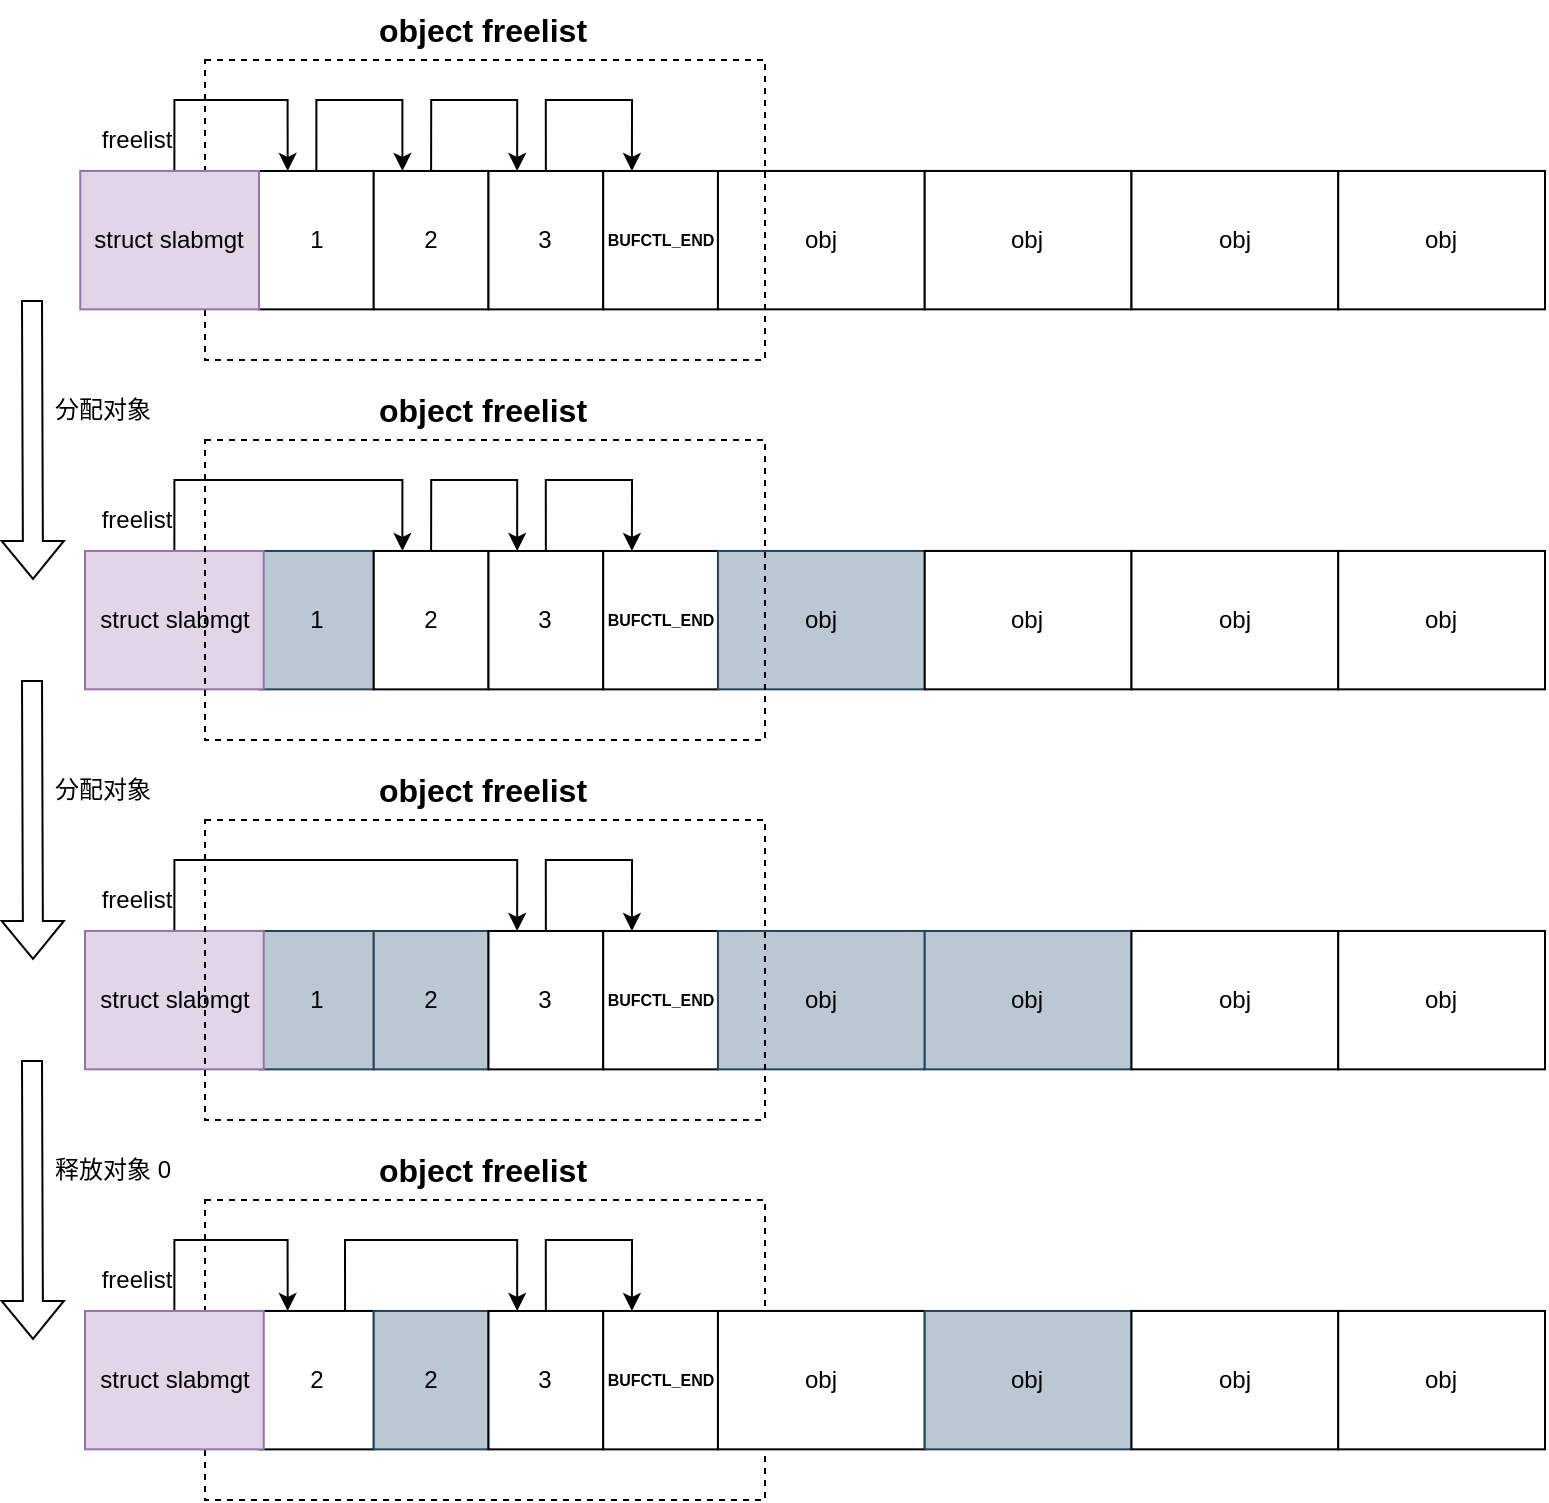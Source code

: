 <mxfile version="21.2.8" type="device">
  <diagram name="第 1 页" id="Hbno2fDkqKCS5P1C41o5">
    <mxGraphModel dx="1120" dy="753" grid="1" gridSize="10" guides="1" tooltips="1" connect="1" arrows="1" fold="1" page="1" pageScale="1" pageWidth="827" pageHeight="1169" math="0" shadow="0">
      <root>
        <mxCell id="0" />
        <mxCell id="1" parent="0" />
        <mxCell id="fjvxwCez0zUWq7b_aYz9-109" value="" style="rounded=0;labelBackgroundColor=none;fontFamily=宋体;fillColor=none;dashed=1;movable=1;resizable=1;rotatable=1;deletable=1;editable=1;locked=0;connectable=1;" parent="1" vertex="1">
          <mxGeometry x="106.5" y="670" width="280" height="150" as="geometry" />
        </mxCell>
        <mxCell id="fjvxwCez0zUWq7b_aYz9-2" value="1" style="rounded=0;whiteSpace=wrap;html=1;shadow=0;container=0;" parent="1" vertex="1">
          <mxGeometry x="133.5" y="155.484" width="57.371" height="69.194" as="geometry" />
        </mxCell>
        <mxCell id="fjvxwCez0zUWq7b_aYz9-3" value="2" style="rounded=0;whiteSpace=wrap;html=1;shadow=0;container=0;" parent="1" vertex="1">
          <mxGeometry x="190.871" y="155.484" width="57.371" height="69.194" as="geometry" />
        </mxCell>
        <mxCell id="fjvxwCez0zUWq7b_aYz9-5" style="edgeStyle=orthogonalEdgeStyle;rounded=0;orthogonalLoop=1;jettySize=auto;html=1;exitX=0.5;exitY=0;exitDx=0;exitDy=0;entryX=0.25;entryY=0;entryDx=0;entryDy=0;" parent="1" source="fjvxwCez0zUWq7b_aYz9-2" target="fjvxwCez0zUWq7b_aYz9-3" edge="1">
          <mxGeometry relative="1" as="geometry">
            <Array as="points">
              <mxPoint x="162.185" y="120" />
              <mxPoint x="205.213" y="120" />
            </Array>
          </mxGeometry>
        </mxCell>
        <mxCell id="fjvxwCez0zUWq7b_aYz9-6" value="3" style="rounded=0;whiteSpace=wrap;html=1;shadow=0;container=0;" parent="1" vertex="1">
          <mxGeometry x="248.242" y="155.484" width="57.371" height="69.194" as="geometry" />
        </mxCell>
        <mxCell id="fjvxwCez0zUWq7b_aYz9-8" style="edgeStyle=orthogonalEdgeStyle;rounded=0;orthogonalLoop=1;jettySize=auto;html=1;exitX=0.5;exitY=0;exitDx=0;exitDy=0;entryX=0.25;entryY=0;entryDx=0;entryDy=0;" parent="1" source="fjvxwCez0zUWq7b_aYz9-3" target="fjvxwCez0zUWq7b_aYz9-6" edge="1">
          <mxGeometry relative="1" as="geometry">
            <Array as="points">
              <mxPoint x="219.556" y="120" />
              <mxPoint x="262.584" y="120" />
            </Array>
          </mxGeometry>
        </mxCell>
        <mxCell id="fjvxwCez0zUWq7b_aYz9-9" value="&lt;p style=&quot;line-height: 120%;&quot;&gt;&lt;font style=&quot;font-size: 8px;&quot;&gt;&lt;b&gt;BUFCTL_END&lt;/b&gt;&lt;/font&gt;&lt;/p&gt;" style="rounded=0;whiteSpace=wrap;html=1;shadow=0;container=0;" parent="1" vertex="1">
          <mxGeometry x="305.612" y="155.484" width="57.371" height="69.194" as="geometry" />
        </mxCell>
        <mxCell id="fjvxwCez0zUWq7b_aYz9-10" style="edgeStyle=orthogonalEdgeStyle;rounded=0;orthogonalLoop=1;jettySize=auto;html=1;exitX=0.5;exitY=0;exitDx=0;exitDy=0;entryX=0.25;entryY=0;entryDx=0;entryDy=0;" parent="1" source="fjvxwCez0zUWq7b_aYz9-6" target="fjvxwCez0zUWq7b_aYz9-9" edge="1">
          <mxGeometry relative="1" as="geometry">
            <Array as="points">
              <mxPoint x="276.927" y="120" />
              <mxPoint x="319.955" y="120" />
            </Array>
          </mxGeometry>
        </mxCell>
        <mxCell id="fjvxwCez0zUWq7b_aYz9-12" value="obj" style="rounded=0;whiteSpace=wrap;html=1;shadow=0;movable=1;resizable=1;rotatable=1;deletable=1;editable=1;locked=0;connectable=1;container=0;" parent="1" vertex="1">
          <mxGeometry x="362.98" y="155.48" width="103.38" height="69.19" as="geometry" />
        </mxCell>
        <mxCell id="fjvxwCez0zUWq7b_aYz9-13" value="obj" style="rounded=0;whiteSpace=wrap;html=1;shadow=0;movable=1;resizable=1;rotatable=1;deletable=1;editable=1;locked=0;connectable=1;container=0;" parent="1" vertex="1">
          <mxGeometry x="466.36" y="155.48" width="103.38" height="69.19" as="geometry" />
        </mxCell>
        <mxCell id="fjvxwCez0zUWq7b_aYz9-14" value="obj" style="rounded=0;whiteSpace=wrap;html=1;shadow=0;movable=1;resizable=1;rotatable=1;deletable=1;editable=1;locked=0;connectable=1;container=0;" parent="1" vertex="1">
          <mxGeometry x="569.74" y="155.48" width="103.38" height="69.19" as="geometry" />
        </mxCell>
        <mxCell id="fjvxwCez0zUWq7b_aYz9-15" value="obj" style="rounded=0;whiteSpace=wrap;html=1;shadow=0;movable=1;resizable=1;rotatable=1;deletable=1;editable=1;locked=0;connectable=1;container=0;" parent="1" vertex="1">
          <mxGeometry x="673.12" y="155.48" width="103.38" height="69.19" as="geometry" />
        </mxCell>
        <mxCell id="fjvxwCez0zUWq7b_aYz9-16" style="edgeStyle=orthogonalEdgeStyle;rounded=0;orthogonalLoop=1;jettySize=auto;html=1;exitX=0.5;exitY=0;exitDx=0;exitDy=0;entryX=0.25;entryY=0;entryDx=0;entryDy=0;" parent="1" target="fjvxwCez0zUWq7b_aYz9-2" edge="1">
          <mxGeometry relative="1" as="geometry">
            <Array as="points">
              <mxPoint x="91.5" y="120" />
              <mxPoint x="147.5" y="120" />
            </Array>
            <mxPoint x="91.185" y="155.48" as="sourcePoint" />
          </mxGeometry>
        </mxCell>
        <mxCell id="fjvxwCez0zUWq7b_aYz9-18" value="freelist" style="text;html=1;align=center;verticalAlign=middle;resizable=0;points=[];autosize=1;strokeColor=none;fillColor=none;" parent="1" vertex="1">
          <mxGeometry x="42" y="125.48" width="60" height="30" as="geometry" />
        </mxCell>
        <mxCell id="fjvxwCez0zUWq7b_aYz9-19" value="&lt;b&gt;&lt;font style=&quot;font-size: 16px;&quot;&gt;object freelist&lt;/font&gt;&lt;/b&gt;" style="text;html=1;align=center;verticalAlign=middle;resizable=0;points=[];autosize=1;strokeColor=none;fillColor=none;" parent="1" vertex="1">
          <mxGeometry x="179.5" y="70" width="130" height="30" as="geometry" />
        </mxCell>
        <mxCell id="fjvxwCez0zUWq7b_aYz9-21" value="1" style="rounded=0;whiteSpace=wrap;html=1;shadow=0;container=0;fillColor=#bac8d3;strokeColor=#23445d;" parent="1" vertex="1">
          <mxGeometry x="133.5" y="345.484" width="57.371" height="69.194" as="geometry" />
        </mxCell>
        <mxCell id="fjvxwCez0zUWq7b_aYz9-22" value="2" style="rounded=0;whiteSpace=wrap;html=1;shadow=0;container=0;" parent="1" vertex="1">
          <mxGeometry x="190.871" y="345.484" width="57.371" height="69.194" as="geometry" />
        </mxCell>
        <mxCell id="fjvxwCez0zUWq7b_aYz9-24" value="3" style="rounded=0;whiteSpace=wrap;html=1;shadow=0;container=0;" parent="1" vertex="1">
          <mxGeometry x="248.242" y="345.484" width="57.371" height="69.194" as="geometry" />
        </mxCell>
        <mxCell id="fjvxwCez0zUWq7b_aYz9-26" style="edgeStyle=orthogonalEdgeStyle;rounded=0;orthogonalLoop=1;jettySize=auto;html=1;exitX=0.5;exitY=0;exitDx=0;exitDy=0;entryX=0.25;entryY=0;entryDx=0;entryDy=0;" parent="1" source="fjvxwCez0zUWq7b_aYz9-22" target="fjvxwCez0zUWq7b_aYz9-24" edge="1">
          <mxGeometry relative="1" as="geometry">
            <Array as="points">
              <mxPoint x="219.556" y="310" />
              <mxPoint x="262.584" y="310" />
            </Array>
          </mxGeometry>
        </mxCell>
        <mxCell id="fjvxwCez0zUWq7b_aYz9-27" value="&lt;p style=&quot;line-height: 120%;&quot;&gt;&lt;font style=&quot;font-size: 8px;&quot;&gt;&lt;b&gt;BUFCTL_END&lt;/b&gt;&lt;/font&gt;&lt;/p&gt;" style="rounded=0;whiteSpace=wrap;html=1;shadow=0;container=0;" parent="1" vertex="1">
          <mxGeometry x="305.612" y="345.484" width="57.371" height="69.194" as="geometry" />
        </mxCell>
        <mxCell id="fjvxwCez0zUWq7b_aYz9-28" style="edgeStyle=orthogonalEdgeStyle;rounded=0;orthogonalLoop=1;jettySize=auto;html=1;exitX=0.5;exitY=0;exitDx=0;exitDy=0;entryX=0.25;entryY=0;entryDx=0;entryDy=0;" parent="1" source="fjvxwCez0zUWq7b_aYz9-24" target="fjvxwCez0zUWq7b_aYz9-27" edge="1">
          <mxGeometry relative="1" as="geometry">
            <Array as="points">
              <mxPoint x="276.927" y="310" />
              <mxPoint x="319.955" y="310" />
            </Array>
          </mxGeometry>
        </mxCell>
        <mxCell id="fjvxwCez0zUWq7b_aYz9-30" value="obj" style="rounded=0;whiteSpace=wrap;html=1;shadow=0;movable=1;resizable=1;rotatable=1;deletable=1;editable=1;locked=0;connectable=1;container=0;fillColor=#bac8d3;strokeColor=#23445d;" parent="1" vertex="1">
          <mxGeometry x="362.98" y="345.48" width="103.38" height="69.19" as="geometry" />
        </mxCell>
        <mxCell id="fjvxwCez0zUWq7b_aYz9-31" value="obj" style="rounded=0;whiteSpace=wrap;html=1;shadow=0;movable=1;resizable=1;rotatable=1;deletable=1;editable=1;locked=0;connectable=1;container=0;" parent="1" vertex="1">
          <mxGeometry x="466.36" y="345.48" width="103.38" height="69.19" as="geometry" />
        </mxCell>
        <mxCell id="fjvxwCez0zUWq7b_aYz9-32" value="obj" style="rounded=0;whiteSpace=wrap;html=1;shadow=0;movable=1;resizable=1;rotatable=1;deletable=1;editable=1;locked=0;connectable=1;container=0;" parent="1" vertex="1">
          <mxGeometry x="569.74" y="345.48" width="103.38" height="69.19" as="geometry" />
        </mxCell>
        <mxCell id="fjvxwCez0zUWq7b_aYz9-33" value="obj" style="rounded=0;whiteSpace=wrap;html=1;shadow=0;movable=1;resizable=1;rotatable=1;deletable=1;editable=1;locked=0;connectable=1;container=0;" parent="1" vertex="1">
          <mxGeometry x="673.12" y="345.48" width="103.38" height="69.19" as="geometry" />
        </mxCell>
        <mxCell id="fjvxwCez0zUWq7b_aYz9-34" style="edgeStyle=orthogonalEdgeStyle;rounded=0;orthogonalLoop=1;jettySize=auto;html=1;exitX=0.5;exitY=0;exitDx=0;exitDy=0;entryX=0.25;entryY=0;entryDx=0;entryDy=0;" parent="1" source="fjvxwCez0zUWq7b_aYz9-35" target="fjvxwCez0zUWq7b_aYz9-22" edge="1">
          <mxGeometry relative="1" as="geometry">
            <Array as="points">
              <mxPoint x="91.25" y="310" />
              <mxPoint x="204.25" y="310" />
            </Array>
          </mxGeometry>
        </mxCell>
        <mxCell id="fjvxwCez0zUWq7b_aYz9-35" value="struct slabmgt" style="rounded=0;whiteSpace=wrap;html=1;shadow=0;container=0;fillColor=#e1d5e7;strokeColor=#9673a6;" parent="1" vertex="1">
          <mxGeometry x="46.5" y="345.48" width="89.37" height="69.19" as="geometry" />
        </mxCell>
        <mxCell id="fjvxwCez0zUWq7b_aYz9-36" value="freelist" style="text;html=1;align=center;verticalAlign=middle;resizable=0;points=[];autosize=1;strokeColor=none;fillColor=none;" parent="1" vertex="1">
          <mxGeometry x="42" y="315.48" width="60" height="30" as="geometry" />
        </mxCell>
        <mxCell id="fjvxwCez0zUWq7b_aYz9-37" value="&lt;b&gt;&lt;font style=&quot;font-size: 16px;&quot;&gt;object freelist&lt;/font&gt;&lt;/b&gt;" style="text;html=1;align=center;verticalAlign=middle;resizable=0;points=[];autosize=1;strokeColor=none;fillColor=none;" parent="1" vertex="1">
          <mxGeometry x="179.5" y="260" width="130" height="30" as="geometry" />
        </mxCell>
        <mxCell id="fjvxwCez0zUWq7b_aYz9-41" value="" style="rounded=0;labelBackgroundColor=none;fontFamily=宋体;fillColor=none;dashed=1;movable=1;resizable=1;rotatable=1;deletable=1;editable=1;locked=0;connectable=1;" parent="1" vertex="1">
          <mxGeometry x="106.5" y="290" width="280" height="150" as="geometry" />
        </mxCell>
        <mxCell id="fjvxwCez0zUWq7b_aYz9-43" value="" style="shape=flexArrow;endArrow=classic;html=1;rounded=0;" parent="1" edge="1">
          <mxGeometry width="50" height="50" relative="1" as="geometry">
            <mxPoint x="20" y="220" as="sourcePoint" />
            <mxPoint x="20.5" y="360" as="targetPoint" />
          </mxGeometry>
        </mxCell>
        <mxCell id="fjvxwCez0zUWq7b_aYz9-44" value="分配对象" style="text;html=1;align=center;verticalAlign=middle;resizable=0;points=[];autosize=1;strokeColor=none;fillColor=none;" parent="1" vertex="1">
          <mxGeometry x="20" y="260" width="70" height="30" as="geometry" />
        </mxCell>
        <mxCell id="fjvxwCez0zUWq7b_aYz9-61" value="1" style="rounded=0;whiteSpace=wrap;html=1;shadow=0;container=0;fillColor=#bac8d3;strokeColor=#23445d;" parent="1" vertex="1">
          <mxGeometry x="133.5" y="535.484" width="57.371" height="69.194" as="geometry" />
        </mxCell>
        <mxCell id="fjvxwCez0zUWq7b_aYz9-62" value="2" style="rounded=0;whiteSpace=wrap;html=1;shadow=0;container=0;fillColor=#bac8d3;strokeColor=#23445d;" parent="1" vertex="1">
          <mxGeometry x="190.871" y="535.484" width="57.371" height="69.194" as="geometry" />
        </mxCell>
        <mxCell id="fjvxwCez0zUWq7b_aYz9-63" value="3" style="rounded=0;whiteSpace=wrap;html=1;shadow=0;container=0;" parent="1" vertex="1">
          <mxGeometry x="248.242" y="535.484" width="57.371" height="69.194" as="geometry" />
        </mxCell>
        <mxCell id="fjvxwCez0zUWq7b_aYz9-65" value="&lt;p style=&quot;line-height: 120%;&quot;&gt;&lt;font style=&quot;font-size: 8px;&quot;&gt;&lt;b&gt;BUFCTL_END&lt;/b&gt;&lt;/font&gt;&lt;/p&gt;" style="rounded=0;whiteSpace=wrap;html=1;shadow=0;container=0;" parent="1" vertex="1">
          <mxGeometry x="305.612" y="535.484" width="57.371" height="69.194" as="geometry" />
        </mxCell>
        <mxCell id="fjvxwCez0zUWq7b_aYz9-66" style="edgeStyle=orthogonalEdgeStyle;rounded=0;orthogonalLoop=1;jettySize=auto;html=1;exitX=0.5;exitY=0;exitDx=0;exitDy=0;entryX=0.25;entryY=0;entryDx=0;entryDy=0;" parent="1" source="fjvxwCez0zUWq7b_aYz9-63" target="fjvxwCez0zUWq7b_aYz9-65" edge="1">
          <mxGeometry relative="1" as="geometry">
            <Array as="points">
              <mxPoint x="276.927" y="500" />
              <mxPoint x="319.955" y="500" />
            </Array>
          </mxGeometry>
        </mxCell>
        <mxCell id="fjvxwCez0zUWq7b_aYz9-67" value="obj" style="rounded=0;whiteSpace=wrap;html=1;shadow=0;movable=1;resizable=1;rotatable=1;deletable=1;editable=1;locked=0;connectable=1;container=0;fillColor=#bac8d3;strokeColor=#23445d;" parent="1" vertex="1">
          <mxGeometry x="362.98" y="535.48" width="103.38" height="69.19" as="geometry" />
        </mxCell>
        <mxCell id="fjvxwCez0zUWq7b_aYz9-68" value="obj" style="rounded=0;whiteSpace=wrap;html=1;shadow=0;movable=1;resizable=1;rotatable=1;deletable=1;editable=1;locked=0;connectable=1;container=0;fillColor=#bac8d3;strokeColor=#23445d;" parent="1" vertex="1">
          <mxGeometry x="466.36" y="535.48" width="103.38" height="69.19" as="geometry" />
        </mxCell>
        <mxCell id="fjvxwCez0zUWq7b_aYz9-69" value="obj" style="rounded=0;whiteSpace=wrap;html=1;shadow=0;movable=1;resizable=1;rotatable=1;deletable=1;editable=1;locked=0;connectable=1;container=0;" parent="1" vertex="1">
          <mxGeometry x="569.74" y="535.48" width="103.38" height="69.19" as="geometry" />
        </mxCell>
        <mxCell id="fjvxwCez0zUWq7b_aYz9-70" value="obj" style="rounded=0;whiteSpace=wrap;html=1;shadow=0;movable=1;resizable=1;rotatable=1;deletable=1;editable=1;locked=0;connectable=1;container=0;" parent="1" vertex="1">
          <mxGeometry x="673.12" y="535.48" width="103.38" height="69.19" as="geometry" />
        </mxCell>
        <mxCell id="fjvxwCez0zUWq7b_aYz9-71" style="edgeStyle=orthogonalEdgeStyle;rounded=0;orthogonalLoop=1;jettySize=auto;html=1;exitX=0.5;exitY=0;exitDx=0;exitDy=0;entryX=0.25;entryY=0;entryDx=0;entryDy=0;" parent="1" source="fjvxwCez0zUWq7b_aYz9-72" target="fjvxwCez0zUWq7b_aYz9-63" edge="1">
          <mxGeometry relative="1" as="geometry">
            <Array as="points">
              <mxPoint x="91" y="500" />
              <mxPoint x="263" y="500" />
            </Array>
          </mxGeometry>
        </mxCell>
        <mxCell id="fjvxwCez0zUWq7b_aYz9-72" value="struct slabmgt" style="rounded=0;whiteSpace=wrap;html=1;shadow=0;container=0;fillColor=#e1d5e7;strokeColor=#9673a6;" parent="1" vertex="1">
          <mxGeometry x="46.5" y="535.48" width="89.37" height="69.19" as="geometry" />
        </mxCell>
        <mxCell id="fjvxwCez0zUWq7b_aYz9-73" value="freelist" style="text;html=1;align=center;verticalAlign=middle;resizable=0;points=[];autosize=1;strokeColor=none;fillColor=none;" parent="1" vertex="1">
          <mxGeometry x="42" y="505.48" width="60" height="30" as="geometry" />
        </mxCell>
        <mxCell id="fjvxwCez0zUWq7b_aYz9-74" value="&lt;b&gt;&lt;font style=&quot;font-size: 16px;&quot;&gt;object freelist&lt;/font&gt;&lt;/b&gt;" style="text;html=1;align=center;verticalAlign=middle;resizable=0;points=[];autosize=1;strokeColor=none;fillColor=none;" parent="1" vertex="1">
          <mxGeometry x="179.5" y="450" width="130" height="30" as="geometry" />
        </mxCell>
        <mxCell id="fjvxwCez0zUWq7b_aYz9-76" value="" style="shape=flexArrow;endArrow=classic;html=1;rounded=0;" parent="1" edge="1">
          <mxGeometry width="50" height="50" relative="1" as="geometry">
            <mxPoint x="20" y="410" as="sourcePoint" />
            <mxPoint x="20.5" y="550" as="targetPoint" />
          </mxGeometry>
        </mxCell>
        <mxCell id="fjvxwCez0zUWq7b_aYz9-77" value="分配对象" style="text;html=1;align=center;verticalAlign=middle;resizable=0;points=[];autosize=1;strokeColor=none;fillColor=none;" parent="1" vertex="1">
          <mxGeometry x="20" y="450" width="70" height="30" as="geometry" />
        </mxCell>
        <mxCell id="fjvxwCez0zUWq7b_aYz9-113" style="edgeStyle=orthogonalEdgeStyle;rounded=0;orthogonalLoop=1;jettySize=auto;html=1;exitX=0.75;exitY=0;exitDx=0;exitDy=0;entryX=0.25;entryY=0;entryDx=0;entryDy=0;" parent="1" source="fjvxwCez0zUWq7b_aYz9-95" target="fjvxwCez0zUWq7b_aYz9-97" edge="1">
          <mxGeometry relative="1" as="geometry">
            <Array as="points">
              <mxPoint x="177" y="690" />
              <mxPoint x="263" y="690" />
            </Array>
          </mxGeometry>
        </mxCell>
        <mxCell id="fjvxwCez0zUWq7b_aYz9-95" value="2" style="rounded=0;whiteSpace=wrap;html=1;shadow=0;container=0;" parent="1" vertex="1">
          <mxGeometry x="133.5" y="725.484" width="57.371" height="69.194" as="geometry" />
        </mxCell>
        <mxCell id="fjvxwCez0zUWq7b_aYz9-96" value="2" style="rounded=0;whiteSpace=wrap;html=1;shadow=0;container=0;fillColor=#bac8d3;strokeColor=#23445d;" parent="1" vertex="1">
          <mxGeometry x="190.871" y="725.484" width="57.371" height="69.194" as="geometry" />
        </mxCell>
        <mxCell id="fjvxwCez0zUWq7b_aYz9-97" value="3" style="rounded=0;whiteSpace=wrap;html=1;shadow=0;container=0;" parent="1" vertex="1">
          <mxGeometry x="248.242" y="725.484" width="57.371" height="69.194" as="geometry" />
        </mxCell>
        <mxCell id="fjvxwCez0zUWq7b_aYz9-99" value="&lt;p style=&quot;line-height: 120%;&quot;&gt;&lt;font style=&quot;font-size: 8px;&quot;&gt;&lt;b&gt;BUFCTL_END&lt;/b&gt;&lt;/font&gt;&lt;/p&gt;" style="rounded=0;whiteSpace=wrap;html=1;shadow=0;container=0;" parent="1" vertex="1">
          <mxGeometry x="305.612" y="725.484" width="57.371" height="69.194" as="geometry" />
        </mxCell>
        <mxCell id="fjvxwCez0zUWq7b_aYz9-100" style="edgeStyle=orthogonalEdgeStyle;rounded=0;orthogonalLoop=1;jettySize=auto;html=1;exitX=0.5;exitY=0;exitDx=0;exitDy=0;entryX=0.25;entryY=0;entryDx=0;entryDy=0;" parent="1" source="fjvxwCez0zUWq7b_aYz9-97" target="fjvxwCez0zUWq7b_aYz9-99" edge="1">
          <mxGeometry relative="1" as="geometry">
            <Array as="points">
              <mxPoint x="276.927" y="690" />
              <mxPoint x="319.955" y="690" />
            </Array>
          </mxGeometry>
        </mxCell>
        <mxCell id="fjvxwCez0zUWq7b_aYz9-101" value="obj" style="rounded=0;whiteSpace=wrap;html=1;shadow=0;movable=1;resizable=1;rotatable=1;deletable=1;editable=1;locked=0;connectable=1;container=0;" parent="1" vertex="1">
          <mxGeometry x="362.98" y="725.48" width="103.38" height="69.19" as="geometry" />
        </mxCell>
        <mxCell id="fjvxwCez0zUWq7b_aYz9-102" value="obj" style="rounded=0;whiteSpace=wrap;html=1;shadow=0;movable=1;resizable=1;rotatable=1;deletable=1;editable=1;locked=0;connectable=1;container=0;fillColor=#bac8d3;strokeColor=#23445d;" parent="1" vertex="1">
          <mxGeometry x="466.36" y="725.48" width="103.38" height="69.19" as="geometry" />
        </mxCell>
        <mxCell id="fjvxwCez0zUWq7b_aYz9-103" value="obj" style="rounded=0;whiteSpace=wrap;html=1;shadow=0;movable=1;resizable=1;rotatable=1;deletable=1;editable=1;locked=0;connectable=1;container=0;" parent="1" vertex="1">
          <mxGeometry x="569.74" y="725.48" width="103.38" height="69.19" as="geometry" />
        </mxCell>
        <mxCell id="fjvxwCez0zUWq7b_aYz9-104" value="obj" style="rounded=0;whiteSpace=wrap;html=1;shadow=0;movable=1;resizable=1;rotatable=1;deletable=1;editable=1;locked=0;connectable=1;container=0;" parent="1" vertex="1">
          <mxGeometry x="673.12" y="725.48" width="103.38" height="69.19" as="geometry" />
        </mxCell>
        <mxCell id="fjvxwCez0zUWq7b_aYz9-105" style="edgeStyle=orthogonalEdgeStyle;rounded=0;orthogonalLoop=1;jettySize=auto;html=1;exitX=0.5;exitY=0;exitDx=0;exitDy=0;entryX=0.25;entryY=0;entryDx=0;entryDy=0;" parent="1" source="fjvxwCez0zUWq7b_aYz9-106" target="fjvxwCez0zUWq7b_aYz9-95" edge="1">
          <mxGeometry relative="1" as="geometry">
            <Array as="points">
              <mxPoint x="91" y="690" />
              <mxPoint x="148" y="690" />
            </Array>
          </mxGeometry>
        </mxCell>
        <mxCell id="fjvxwCez0zUWq7b_aYz9-106" value="struct slabmgt" style="rounded=0;whiteSpace=wrap;html=1;shadow=0;container=0;fillColor=#e1d5e7;strokeColor=#9673a6;" parent="1" vertex="1">
          <mxGeometry x="46.5" y="725.48" width="89.37" height="69.19" as="geometry" />
        </mxCell>
        <mxCell id="fjvxwCez0zUWq7b_aYz9-107" value="freelist" style="text;html=1;align=center;verticalAlign=middle;resizable=0;points=[];autosize=1;strokeColor=none;fillColor=none;" parent="1" vertex="1">
          <mxGeometry x="42" y="695.48" width="60" height="30" as="geometry" />
        </mxCell>
        <mxCell id="fjvxwCez0zUWq7b_aYz9-108" value="&lt;b&gt;&lt;font style=&quot;font-size: 16px;&quot;&gt;object freelist&lt;/font&gt;&lt;/b&gt;" style="text;html=1;align=center;verticalAlign=middle;resizable=0;points=[];autosize=1;strokeColor=none;fillColor=none;" parent="1" vertex="1">
          <mxGeometry x="179.5" y="640" width="130" height="30" as="geometry" />
        </mxCell>
        <mxCell id="fjvxwCez0zUWq7b_aYz9-110" value="" style="shape=flexArrow;endArrow=classic;html=1;rounded=0;" parent="1" edge="1">
          <mxGeometry width="50" height="50" relative="1" as="geometry">
            <mxPoint x="20" y="600" as="sourcePoint" />
            <mxPoint x="20.5" y="740" as="targetPoint" />
          </mxGeometry>
        </mxCell>
        <mxCell id="fjvxwCez0zUWq7b_aYz9-111" value="释放对象 0" style="text;html=1;align=center;verticalAlign=middle;resizable=0;points=[];autosize=1;strokeColor=none;fillColor=none;" parent="1" vertex="1">
          <mxGeometry x="20" y="640" width="80" height="30" as="geometry" />
        </mxCell>
        <mxCell id="fjvxwCez0zUWq7b_aYz9-75" value="" style="rounded=0;labelBackgroundColor=none;fontFamily=宋体;fillColor=none;dashed=1;movable=1;resizable=1;rotatable=1;deletable=1;editable=1;locked=0;connectable=1;" parent="1" vertex="1">
          <mxGeometry x="106.5" y="480" width="280" height="150" as="geometry" />
        </mxCell>
        <mxCell id="fjvxwCez0zUWq7b_aYz9-40" value="" style="rounded=0;labelBackgroundColor=none;fontFamily=宋体;fillColor=none;dashed=1;" parent="1" vertex="1">
          <mxGeometry x="106.5" y="100" width="280" height="150" as="geometry" />
        </mxCell>
        <mxCell id="fypiYj7RQ4GLOQoHT-YK-1" value="struct slabmgt" style="rounded=0;whiteSpace=wrap;html=1;shadow=0;container=0;fillColor=#e1d5e7;strokeColor=#9673a6;" vertex="1" parent="1">
          <mxGeometry x="44.13" y="155.48" width="89.37" height="69.19" as="geometry" />
        </mxCell>
      </root>
    </mxGraphModel>
  </diagram>
</mxfile>
